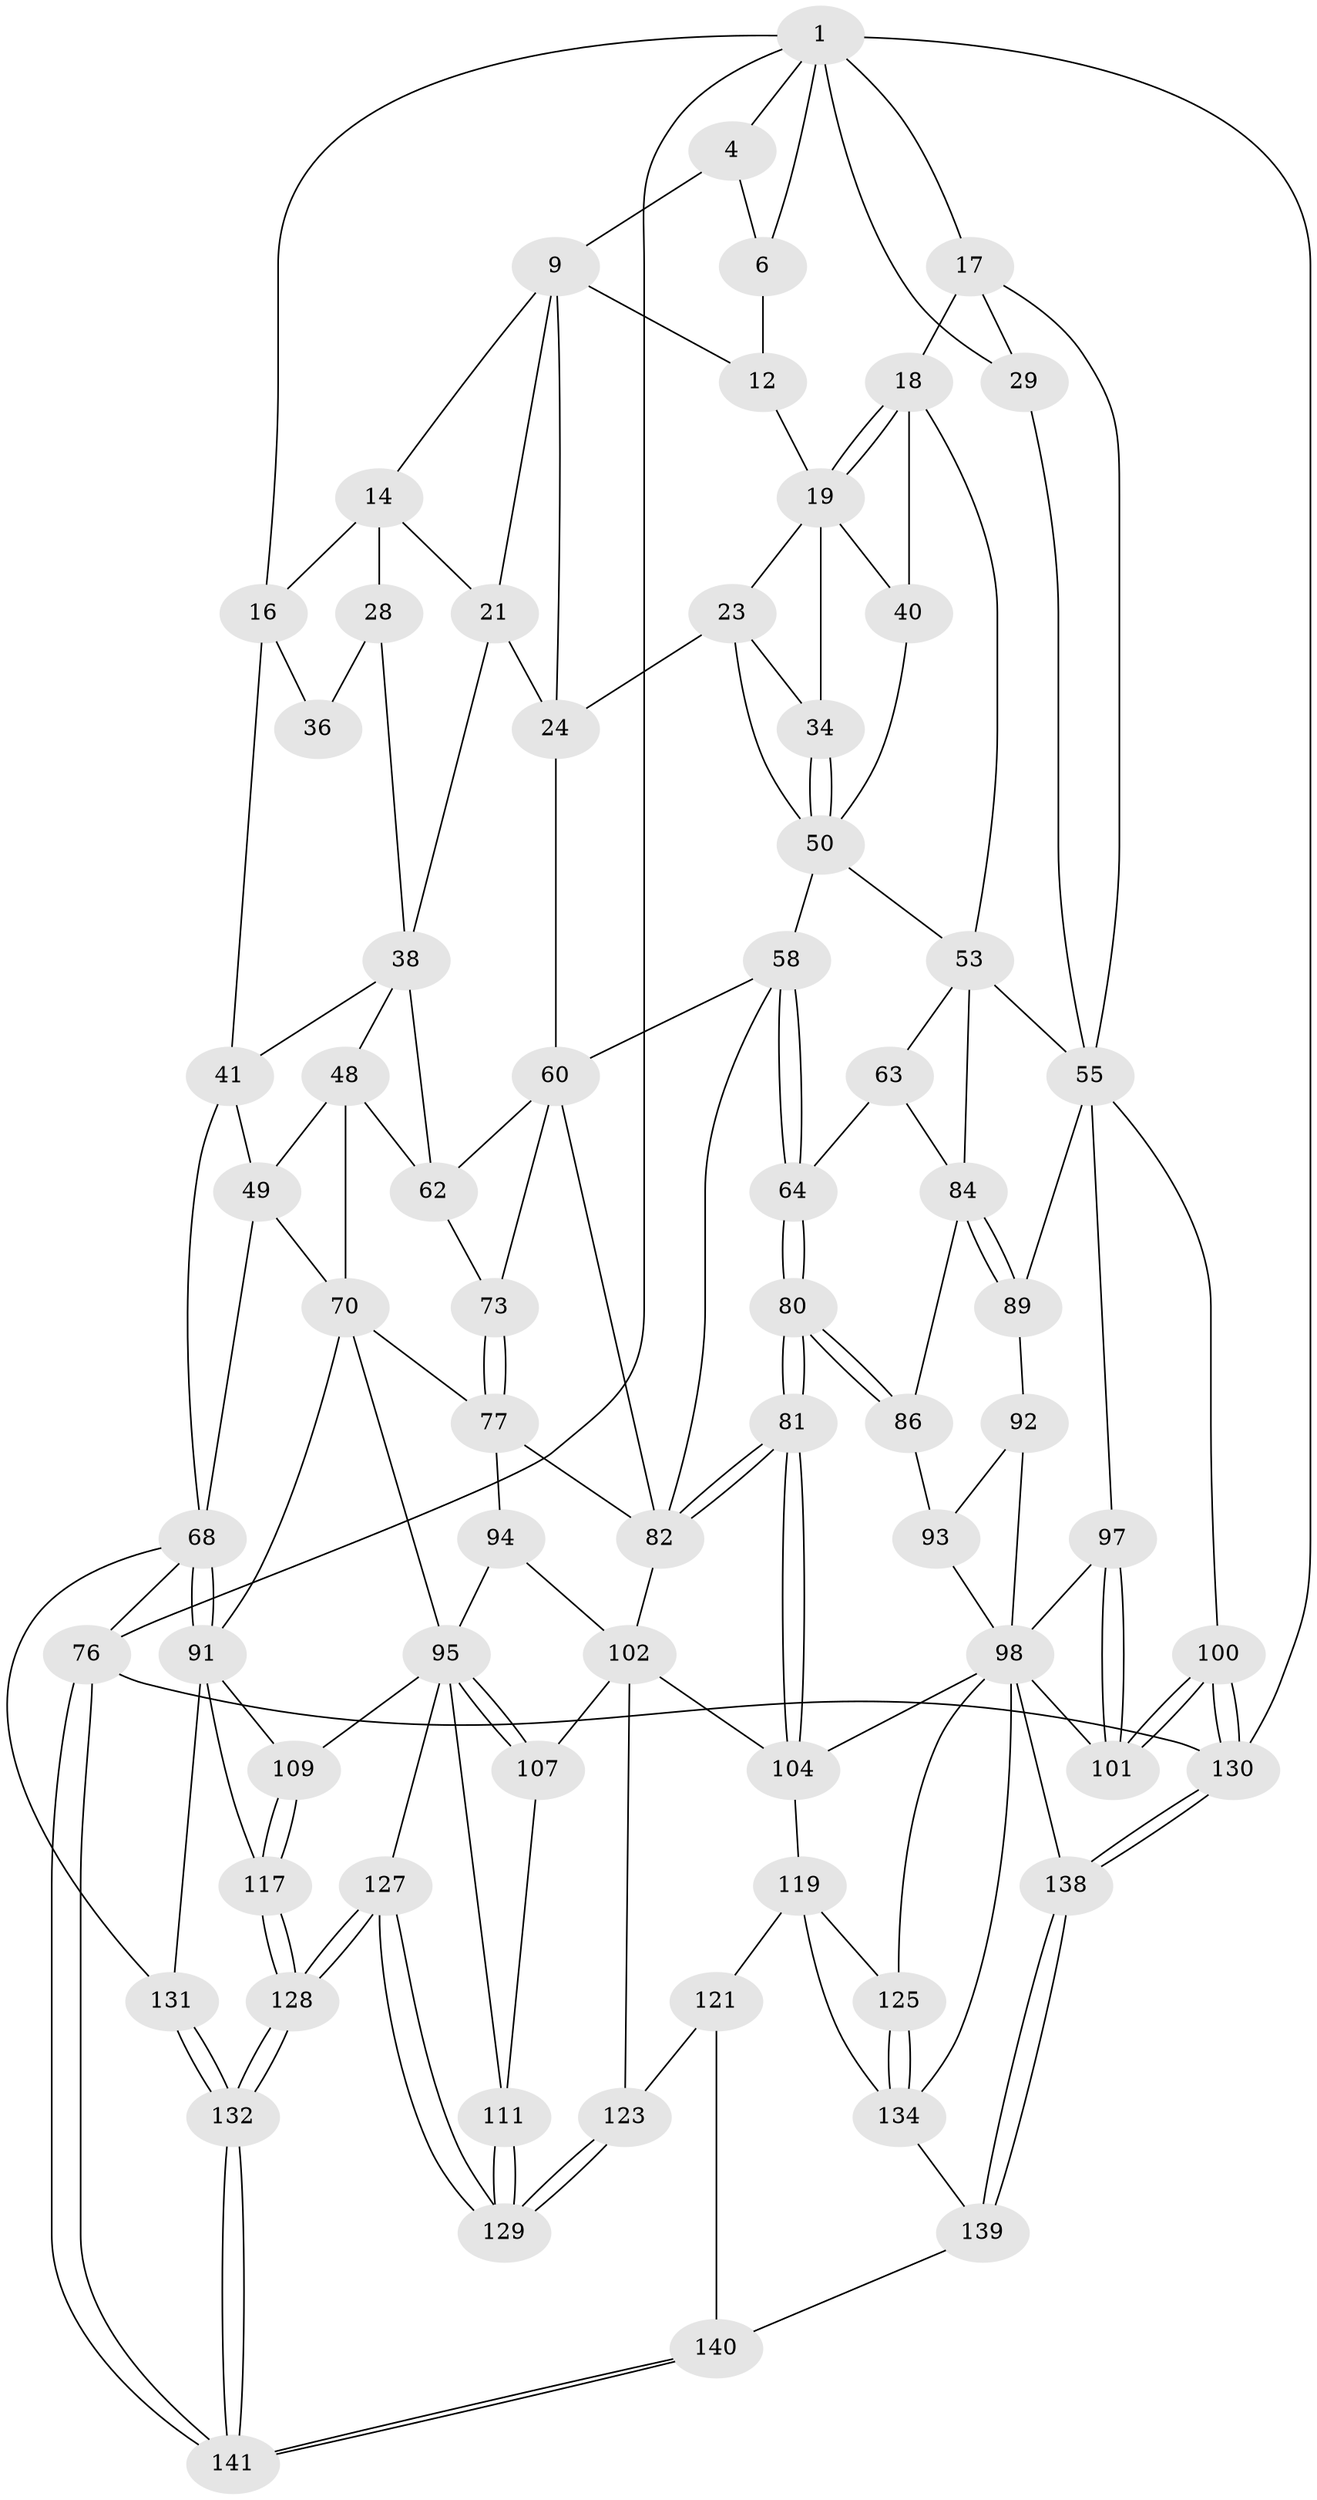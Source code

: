 // original degree distribution, {3: 0.02112676056338028, 6: 0.24647887323943662, 4: 0.24647887323943662, 5: 0.4859154929577465}
// Generated by graph-tools (version 1.1) at 2025/16/03/09/25 04:16:56]
// undirected, 71 vertices, 163 edges
graph export_dot {
graph [start="1"]
  node [color=gray90,style=filled];
  1 [pos="+0.9744783073518637+0",super="+2+7"];
  4 [pos="+0.37243516979920854+0",super="+5"];
  6 [pos="+0.8342602680260286+0",super="+8"];
  9 [pos="+0.5832104763473258+0.13249168514609605",super="+10+13"];
  12 [pos="+0.7903807067571363+0.11538379570744679"];
  14 [pos="+0.37022361377429863+0.1328213072377363",super="+15+22"];
  16 [pos="+0+0",super="+37"];
  17 [pos="+0.9716986937574048+0.2531296590508607",super="+30"];
  18 [pos="+0.9470711190415305+0.26622737150756104",super="+39"];
  19 [pos="+0.9091136233608722+0.2728784543996328",super="+20+33"];
  21 [pos="+0.5122779589439919+0.2932806443096981",super="+27"];
  23 [pos="+0.7526011632764118+0.2486575812175204",super="+31"];
  24 [pos="+0.7286346027293644+0.24947090115396528",super="+25"];
  28 [pos="+0.3414616580234728+0.23189637361356025",super="+35"];
  29 [pos="+1+0.244747164757055"];
  34 [pos="+0.7927935113726364+0.3782175475912813"];
  36 [pos="+0.1858819718568136+0.291059198695661"];
  38 [pos="+0.2978666692548572+0.4035371014001098",super="+44"];
  40 [pos="+0.8652072964110566+0.409574800984978"];
  41 [pos="+0+0",super="+42"];
  48 [pos="+0.12931551556069695+0.45738131670734145",super="+66"];
  49 [pos="+0.113972865317315+0.45747752123094293",super="+67"];
  50 [pos="+0.7958357180243697+0.4057127345244454",super="+51+52"];
  53 [pos="+0.89393291438036+0.5315476775671995",super="+54+57"];
  55 [pos="+1+0.5735744403411905",super="+71+56"];
  58 [pos="+0.6934208846012695+0.5125102196630344",super="+59"];
  60 [pos="+0.5068105018966655+0.5216900522369291",super="+61+72"];
  62 [pos="+0.3112247684731128+0.45321289620130434",super="+65"];
  63 [pos="+0.7665466316624651+0.558042604393644"];
  64 [pos="+0.7195598555493283+0.547813757542039"];
  68 [pos="+0+0.5884304984661477",super="+69"];
  70 [pos="+0.16281120499513485+0.5638210155144227",super="+79"];
  73 [pos="+0.32910061369157084+0.5521603318518292"];
  76 [pos="+0+1"];
  77 [pos="+0.3170218895136572+0.5850468837045353",super="+78"];
  80 [pos="+0.651751851837+0.7285736739402962"];
  81 [pos="+0.6480755787436443+0.73134089525662"];
  82 [pos="+0.6154727045962046+0.704322137631215",super="+83"];
  84 [pos="+0.8591166068234223+0.6662451465782787",super="+85"];
  86 [pos="+0.7383894212182186+0.7205020924448385"];
  89 [pos="+0.866287051398936+0.6865286626725351"];
  91 [pos="+0.06259278999461769+0.6757326805610451",super="+110"];
  92 [pos="+0.8486346342033056+0.7043578473992843"];
  93 [pos="+0.7644448136265756+0.7313376700562865"];
  94 [pos="+0.2936759036375191+0.6456907423838519"];
  95 [pos="+0.24015848253167468+0.7259949248931669",super="+96"];
  97 [pos="+0.9633930751946207+0.7675991305896465"];
  98 [pos="+0.830030908960214+0.7962165452073008",super="+113+99"];
  100 [pos="+1+0.8243094209344834"];
  101 [pos="+1+0.8152658097423157",super="+126"];
  102 [pos="+0.41473238277249075+0.7637834006535418",super="+103"];
  104 [pos="+0.6454552064332204+0.7436590766105073",super="+105"];
  107 [pos="+0.29228621645170544+0.8252487326264768"];
  109 [pos="+0.13682377661005715+0.819670358038331"];
  111 [pos="+0.2633243809061877+0.8354880711893797"];
  117 [pos="+0.1286390134308905+0.8335256358765246"];
  119 [pos="+0.4726672951362324+0.8163122342725778",super="+120+124"];
  121 [pos="+0.5145523241448168+0.9369011429581229",super="+122"];
  123 [pos="+0.3653331961883482+0.890501043164878"];
  125 [pos="+0.6494016857201502+0.8109734054486667"];
  127 [pos="+0.19485614534827883+1"];
  128 [pos="+0.16549304677745275+1"];
  129 [pos="+0.27016880506563795+0.9607501038580218"];
  130 [pos="+1+1"];
  131 [pos="+0.022349070472358724+0.8761286083238429"];
  132 [pos="+0.1547404462790397+1"];
  134 [pos="+0.7349503430658981+0.9292419087956795",super="+137"];
  138 [pos="+0.8694232653138965+1"];
  139 [pos="+0.7137027724946586+1"];
  140 [pos="+0.35447663135298585+1",super="+142"];
  141 [pos="+0.13515092756615144+1"];
  1 -- 16;
  1 -- 130;
  1 -- 4;
  1 -- 76;
  1 -- 29;
  1 -- 6;
  1 -- 17;
  4 -- 9 [weight=2];
  4 -- 6;
  6 -- 12;
  9 -- 21;
  9 -- 14;
  9 -- 24;
  9 -- 12;
  12 -- 19;
  14 -- 16;
  14 -- 28 [weight=2];
  14 -- 21;
  16 -- 41;
  16 -- 36;
  17 -- 18 [weight=2];
  17 -- 29;
  17 -- 55;
  18 -- 19;
  18 -- 19;
  18 -- 40;
  18 -- 53;
  19 -- 23;
  19 -- 40;
  19 -- 34;
  21 -- 38;
  21 -- 24;
  23 -- 24 [weight=2];
  23 -- 34;
  23 -- 50;
  24 -- 60;
  28 -- 38;
  28 -- 36;
  29 -- 55;
  34 -- 50;
  34 -- 50;
  38 -- 48;
  38 -- 62;
  38 -- 41;
  40 -- 50;
  41 -- 49;
  41 -- 68;
  48 -- 49;
  48 -- 70;
  48 -- 62;
  49 -- 68;
  49 -- 70;
  50 -- 58;
  50 -- 53;
  53 -- 63;
  53 -- 84;
  53 -- 55;
  55 -- 100;
  55 -- 89;
  55 -- 97;
  58 -- 64;
  58 -- 64;
  58 -- 60;
  58 -- 82;
  60 -- 62;
  60 -- 73;
  60 -- 82;
  62 -- 73;
  63 -- 64;
  63 -- 84;
  64 -- 80;
  64 -- 80;
  68 -- 91 [weight=2];
  68 -- 91;
  68 -- 131;
  68 -- 76;
  70 -- 91;
  70 -- 77;
  70 -- 95;
  73 -- 77;
  73 -- 77;
  76 -- 141;
  76 -- 141;
  76 -- 130;
  77 -- 94;
  77 -- 82;
  80 -- 81;
  80 -- 81;
  80 -- 86;
  80 -- 86;
  81 -- 82;
  81 -- 82;
  81 -- 104;
  81 -- 104;
  82 -- 102;
  84 -- 89;
  84 -- 89;
  84 -- 86;
  86 -- 93;
  89 -- 92;
  91 -- 131;
  91 -- 117;
  91 -- 109;
  92 -- 93;
  92 -- 98;
  93 -- 98;
  94 -- 95;
  94 -- 102;
  95 -- 107;
  95 -- 107;
  95 -- 127;
  95 -- 111;
  95 -- 109;
  97 -- 98;
  97 -- 101;
  97 -- 101;
  98 -- 101 [weight=2];
  98 -- 134;
  98 -- 104;
  98 -- 138;
  98 -- 125;
  100 -- 101;
  100 -- 101;
  100 -- 130;
  100 -- 130;
  102 -- 107;
  102 -- 123;
  102 -- 104;
  104 -- 119;
  107 -- 111;
  109 -- 117;
  109 -- 117;
  111 -- 129;
  111 -- 129;
  117 -- 128;
  117 -- 128;
  119 -- 121;
  119 -- 125;
  119 -- 134;
  121 -- 140 [weight=2];
  121 -- 123;
  123 -- 129;
  123 -- 129;
  125 -- 134;
  125 -- 134;
  127 -- 128;
  127 -- 128;
  127 -- 129;
  127 -- 129;
  128 -- 132;
  128 -- 132;
  130 -- 138;
  130 -- 138;
  131 -- 132;
  131 -- 132;
  132 -- 141;
  132 -- 141;
  134 -- 139;
  138 -- 139;
  138 -- 139;
  139 -- 140;
  140 -- 141;
  140 -- 141;
}

